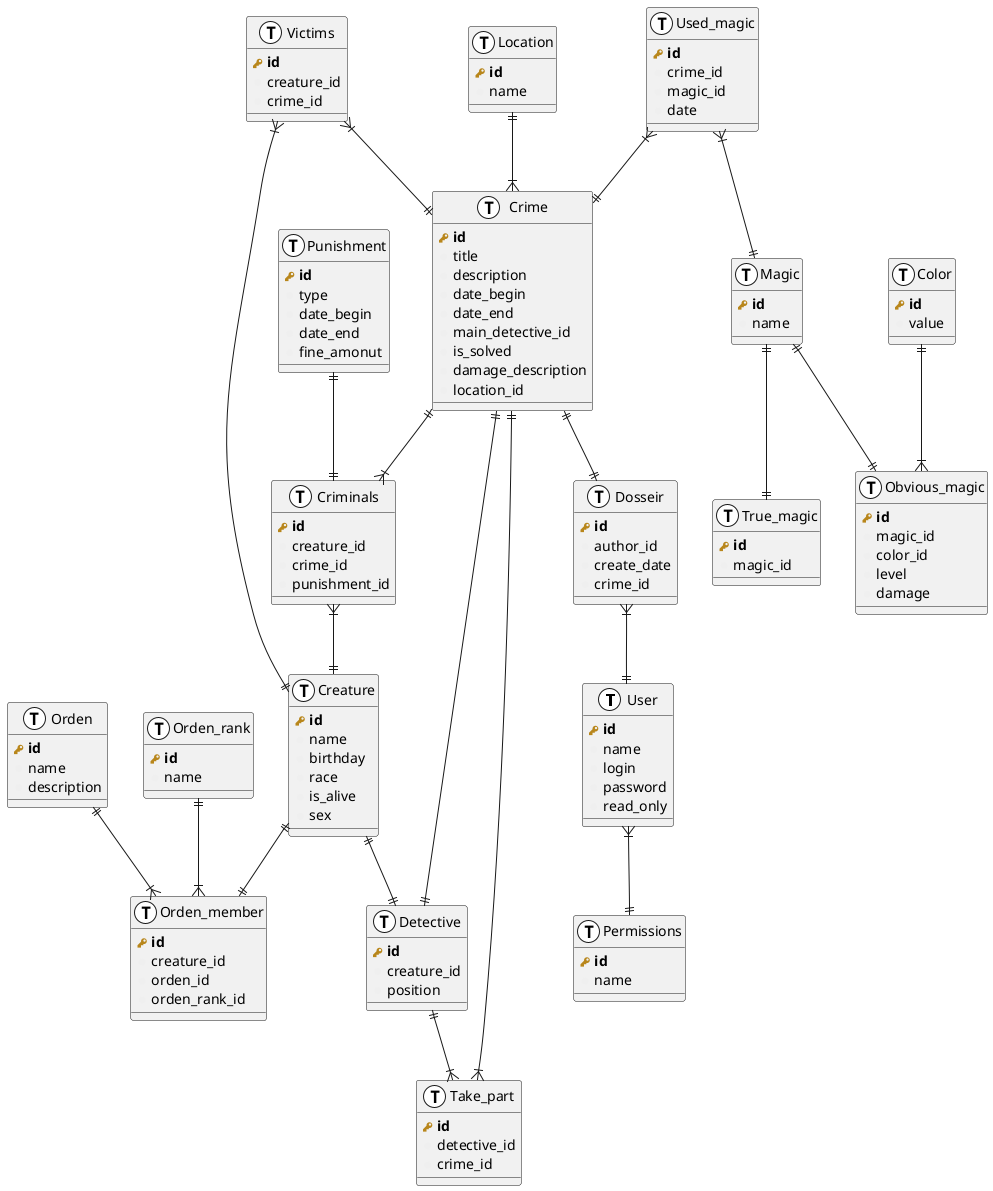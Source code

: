 @startuml test
!define primary_key(x) <b><color:#b8861b><&key></color> x</b>
!define foreign_key(x) <color:#aaaaaa><&key></color> x
!define column(x) <color:#efefef><&media-record></color> x
!define table(x) entity x << (T, white) >>


table( User ) {
  primary_key( id ) 
  column( name )
  column( login )
  column( password )
  column( read_only )
}

table( Permissions ) {
  primary_key( id )
  column( name )
}

table( Dosseir ) {
  primary_key( id )
  column( author_id ) 
  column( create_date )
  column( crime_id )
}

table( Crime ) {
  primary_key( id )
  column( title )
  column( description )
  column( date_begin )
  column( date_end )
  column( main_detective_id )
  column( is_solved ) 
  column( damage_description )
  column( location_id )
}

table(Take_part){
  primary_key( id )
  column( detective_id )
  column( crime_id )
}

table( Creature ) {
  primary_key( id ) 
  column( name )
  column( birthday )
  column( race )
  column( is_alive )
  column( sex )
}

table( Criminals ) {
  primary_key( id ) 
  column( creature_id )
  column( crime_id )
  column( punishment_id )
}

table( Location ) {
  primary_key( id ) 
  column( name )
}

table( Victims ) {
  primary_key( id ) 
  column( creature_id )
  column( crime_id )
}

table( Used_magic ) {
  primary_key( id )
  column( crime_id )
  column( magic_id )
  column( date )
}

table( Magic ) {
  primary_key( id )
  column( name )
}

table( True_magic ) {
  primary_key( id )
  column( magic_id )
}

table( Obvious_magic ) {
  primary_key( id ) 
  column( magic_id )
  column( color_id )
  column( level )
  column( damage )
}

table( Color ) {
  primary_key( id ) 
  column( value )
}

table( Orden ) {
  primary_key( id )
  column( name )
  column( description )
}

table( Orden_member ) {
  primary_key( id ) 
  column( creature_id )
  column( orden_id )
  column( orden_rank_id )
}

table( Orden_rank ) {
  primary_key( id )
  column( name )
}

table( Detective ) {
  primary_key( id ) 
  column( creature_id )
  column( position )
}

table( Punishment ) {
  primary_key( id ) 
  column( type )
  column( date_begin )
  column( date_end )
  column( fine_amonut )
}

Crime ||--|| Detective 
Crime ||--|| Dosseir
Crime ||--|{ Criminals
Creature ||--|| Detective
Criminals }|--|| Creature
Creature ||--|| Orden_member
Punishment ||--|| Criminals
Orden ||--|{  Orden_member
Orden_rank ||--|{ Orden_member

Used_magic }|--|| Crime
Used_magic }|--|| Magic
' true and obvious magic a optional
Magic ||--|| True_magic 
Magic ||--|| Obvious_magic

Take_part }|--|| Crime
Detective ||--|{ Take_part

Victims }|--|| Crime
Victims }|--|| Creature

Location ||--|{ Crime

Color ||--|{ Obvious_magic

Dosseir }|--|| User

User }|--|| Permissions
@enduml